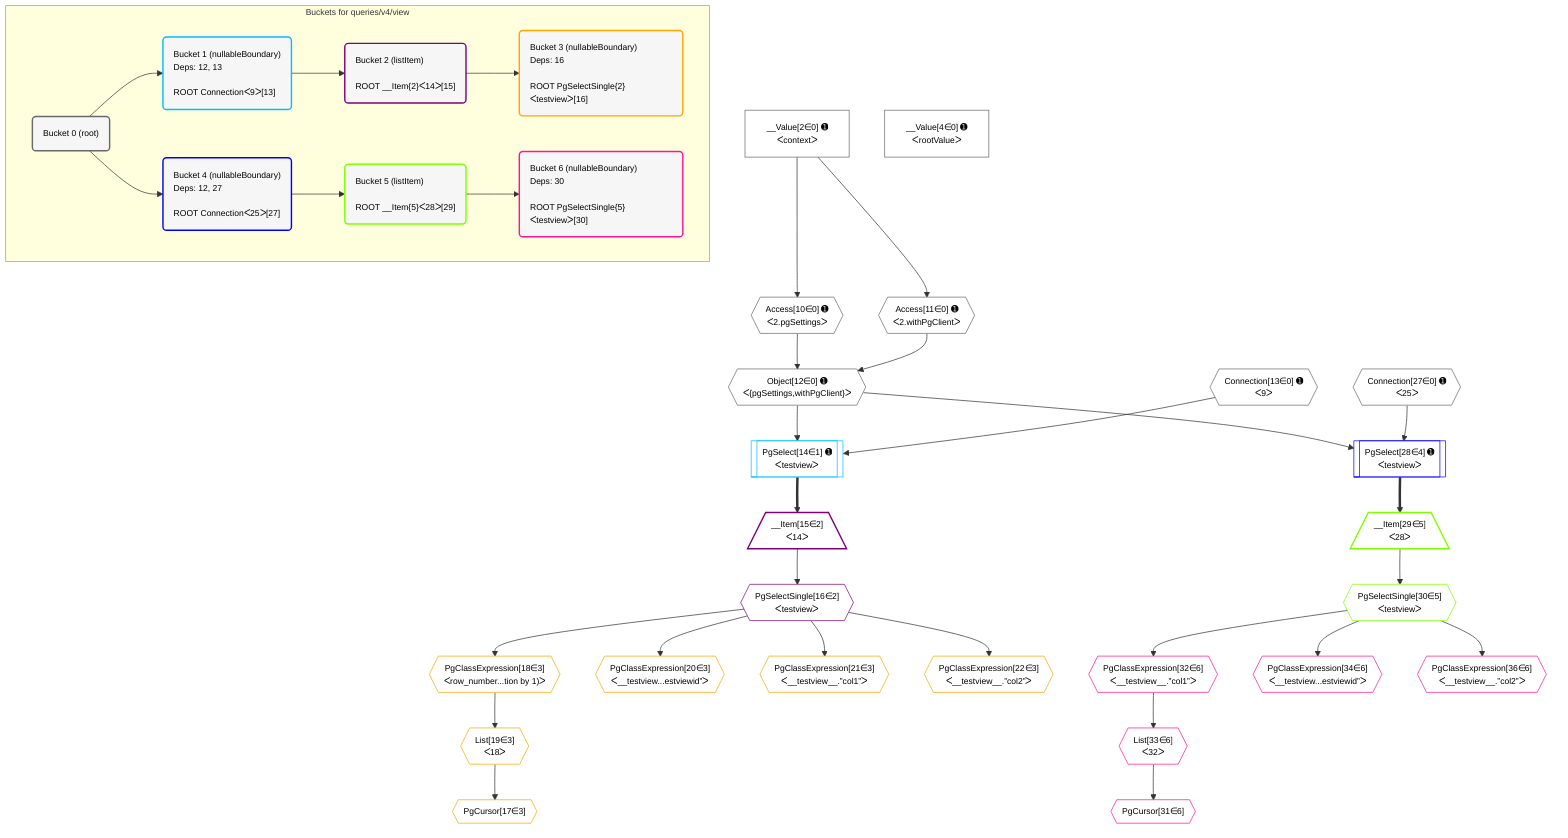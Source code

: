 %%{init: {'themeVariables': { 'fontSize': '12px'}}}%%
graph TD
    classDef path fill:#eee,stroke:#000,color:#000
    classDef plan fill:#fff,stroke-width:1px,color:#000
    classDef itemplan fill:#fff,stroke-width:2px,color:#000
    classDef unbatchedplan fill:#dff,stroke-width:1px,color:#000
    classDef sideeffectplan fill:#fcc,stroke-width:2px,color:#000
    classDef bucket fill:#f6f6f6,color:#000,stroke-width:2px,text-align:left


    %% plan dependencies
    Object12{{"Object[12∈0] ➊<br />ᐸ{pgSettings,withPgClient}ᐳ"}}:::plan
    Access10{{"Access[10∈0] ➊<br />ᐸ2.pgSettingsᐳ"}}:::plan
    Access11{{"Access[11∈0] ➊<br />ᐸ2.withPgClientᐳ"}}:::plan
    Access10 & Access11 --> Object12
    __Value2["__Value[2∈0] ➊<br />ᐸcontextᐳ"]:::plan
    __Value2 --> Access10
    __Value2 --> Access11
    __Value4["__Value[4∈0] ➊<br />ᐸrootValueᐳ"]:::plan
    Connection13{{"Connection[13∈0] ➊<br />ᐸ9ᐳ"}}:::plan
    Connection27{{"Connection[27∈0] ➊<br />ᐸ25ᐳ"}}:::plan
    PgSelect14[["PgSelect[14∈1] ➊<br />ᐸtestviewᐳ"]]:::plan
    Object12 & Connection13 --> PgSelect14
    __Item15[/"__Item[15∈2]<br />ᐸ14ᐳ"\]:::itemplan
    PgSelect14 ==> __Item15
    PgSelectSingle16{{"PgSelectSingle[16∈2]<br />ᐸtestviewᐳ"}}:::plan
    __Item15 --> PgSelectSingle16
    PgCursor17{{"PgCursor[17∈3]"}}:::plan
    List19{{"List[19∈3]<br />ᐸ18ᐳ"}}:::plan
    List19 --> PgCursor17
    PgClassExpression18{{"PgClassExpression[18∈3]<br />ᐸrow_number...tion by 1)ᐳ"}}:::plan
    PgSelectSingle16 --> PgClassExpression18
    PgClassExpression18 --> List19
    PgClassExpression20{{"PgClassExpression[20∈3]<br />ᐸ__testview...estviewid”ᐳ"}}:::plan
    PgSelectSingle16 --> PgClassExpression20
    PgClassExpression21{{"PgClassExpression[21∈3]<br />ᐸ__testview__.”col1”ᐳ"}}:::plan
    PgSelectSingle16 --> PgClassExpression21
    PgClassExpression22{{"PgClassExpression[22∈3]<br />ᐸ__testview__.”col2”ᐳ"}}:::plan
    PgSelectSingle16 --> PgClassExpression22
    PgSelect28[["PgSelect[28∈4] ➊<br />ᐸtestviewᐳ"]]:::plan
    Object12 & Connection27 --> PgSelect28
    __Item29[/"__Item[29∈5]<br />ᐸ28ᐳ"\]:::itemplan
    PgSelect28 ==> __Item29
    PgSelectSingle30{{"PgSelectSingle[30∈5]<br />ᐸtestviewᐳ"}}:::plan
    __Item29 --> PgSelectSingle30
    PgCursor31{{"PgCursor[31∈6]"}}:::plan
    List33{{"List[33∈6]<br />ᐸ32ᐳ"}}:::plan
    List33 --> PgCursor31
    PgClassExpression32{{"PgClassExpression[32∈6]<br />ᐸ__testview__.”col1”ᐳ"}}:::plan
    PgSelectSingle30 --> PgClassExpression32
    PgClassExpression32 --> List33
    PgClassExpression34{{"PgClassExpression[34∈6]<br />ᐸ__testview...estviewid”ᐳ"}}:::plan
    PgSelectSingle30 --> PgClassExpression34
    PgClassExpression36{{"PgClassExpression[36∈6]<br />ᐸ__testview__.”col2”ᐳ"}}:::plan
    PgSelectSingle30 --> PgClassExpression36

    %% define steps

    subgraph "Buckets for queries/v4/view"
    Bucket0("Bucket 0 (root)"):::bucket
    classDef bucket0 stroke:#696969
    class Bucket0,__Value2,__Value4,Access10,Access11,Object12,Connection13,Connection27 bucket0
    Bucket1("Bucket 1 (nullableBoundary)<br />Deps: 12, 13<br /><br />ROOT Connectionᐸ9ᐳ[13]"):::bucket
    classDef bucket1 stroke:#00bfff
    class Bucket1,PgSelect14 bucket1
    Bucket2("Bucket 2 (listItem)<br /><br />ROOT __Item{2}ᐸ14ᐳ[15]"):::bucket
    classDef bucket2 stroke:#7f007f
    class Bucket2,__Item15,PgSelectSingle16 bucket2
    Bucket3("Bucket 3 (nullableBoundary)<br />Deps: 16<br /><br />ROOT PgSelectSingle{2}ᐸtestviewᐳ[16]"):::bucket
    classDef bucket3 stroke:#ffa500
    class Bucket3,PgCursor17,PgClassExpression18,List19,PgClassExpression20,PgClassExpression21,PgClassExpression22 bucket3
    Bucket4("Bucket 4 (nullableBoundary)<br />Deps: 12, 27<br /><br />ROOT Connectionᐸ25ᐳ[27]"):::bucket
    classDef bucket4 stroke:#0000ff
    class Bucket4,PgSelect28 bucket4
    Bucket5("Bucket 5 (listItem)<br /><br />ROOT __Item{5}ᐸ28ᐳ[29]"):::bucket
    classDef bucket5 stroke:#7fff00
    class Bucket5,__Item29,PgSelectSingle30 bucket5
    Bucket6("Bucket 6 (nullableBoundary)<br />Deps: 30<br /><br />ROOT PgSelectSingle{5}ᐸtestviewᐳ[30]"):::bucket
    classDef bucket6 stroke:#ff1493
    class Bucket6,PgCursor31,PgClassExpression32,List33,PgClassExpression34,PgClassExpression36 bucket6
    Bucket0 --> Bucket1 & Bucket4
    Bucket1 --> Bucket2
    Bucket2 --> Bucket3
    Bucket4 --> Bucket5
    Bucket5 --> Bucket6
    end
